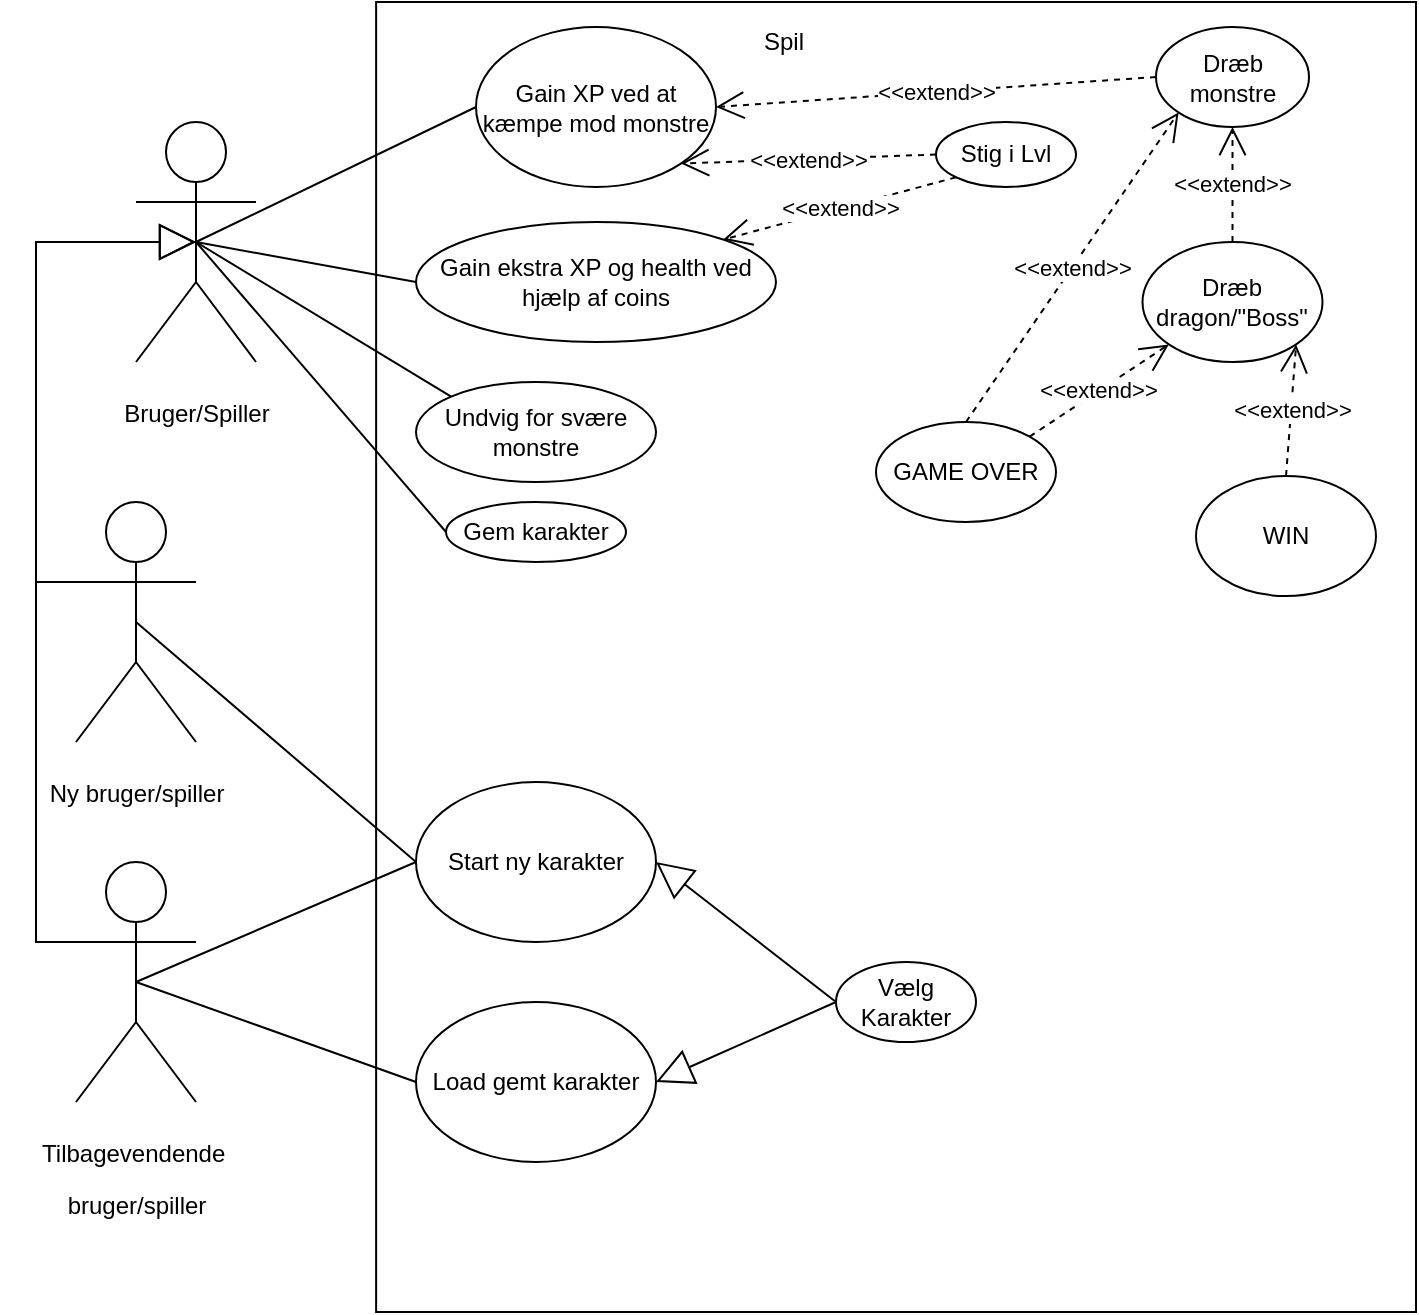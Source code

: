 <mxfile version="26.2.2">
  <diagram name="Page-1" id="glqilBJ5X1bFtykxf7nL">
    <mxGraphModel dx="1092" dy="825" grid="1" gridSize="10" guides="1" tooltips="1" connect="1" arrows="1" fold="1" page="1" pageScale="1" pageWidth="850" pageHeight="1100" math="0" shadow="0">
      <root>
        <mxCell id="0" />
        <mxCell id="1" parent="0" />
        <mxCell id="OuhxvACZPqmv0FVhe3Ip-1" value="" style="rounded=0;whiteSpace=wrap;html=1;" parent="1" vertex="1">
          <mxGeometry x="190.06" y="200" width="519.94" height="655" as="geometry" />
        </mxCell>
        <mxCell id="OuhxvACZPqmv0FVhe3Ip-2" value="&lt;p&gt;Bruger/Spiller&lt;/p&gt;" style="shape=umlActor;verticalLabelPosition=bottom;verticalAlign=top;html=1;outlineConnect=0;" parent="1" vertex="1">
          <mxGeometry x="70" y="260" width="60" height="120" as="geometry" />
        </mxCell>
        <mxCell id="OuhxvACZPqmv0FVhe3Ip-7" value="Spil" style="text;html=1;align=center;verticalAlign=middle;whiteSpace=wrap;rounded=0;" parent="1" vertex="1">
          <mxGeometry x="363.5" y="205" width="60" height="30" as="geometry" />
        </mxCell>
        <mxCell id="OuhxvACZPqmv0FVhe3Ip-11" value="Vælg Karakter" style="ellipse;whiteSpace=wrap;html=1;" parent="1" vertex="1">
          <mxGeometry x="420" y="680" width="70" height="40" as="geometry" />
        </mxCell>
        <mxCell id="OuhxvACZPqmv0FVhe3Ip-12" value="Gain XP ved at kæmpe mod monstre" style="ellipse;whiteSpace=wrap;html=1;" parent="1" vertex="1">
          <mxGeometry x="240" y="212.5" width="120" height="80" as="geometry" />
        </mxCell>
        <mxCell id="OuhxvACZPqmv0FVhe3Ip-13" value="Undvig for svære monstre" style="ellipse;whiteSpace=wrap;html=1;" parent="1" vertex="1">
          <mxGeometry x="210" y="390" width="120" height="50" as="geometry" />
        </mxCell>
        <mxCell id="OuhxvACZPqmv0FVhe3Ip-14" value="Stig i Lvl" style="ellipse;whiteSpace=wrap;html=1;" parent="1" vertex="1">
          <mxGeometry x="470" y="260" width="70" height="32.5" as="geometry" />
        </mxCell>
        <mxCell id="OuhxvACZPqmv0FVhe3Ip-17" value="" style="endArrow=none;html=1;rounded=0;entryX=0;entryY=0.5;entryDx=0;entryDy=0;exitX=0.5;exitY=0.5;exitDx=0;exitDy=0;exitPerimeter=0;" parent="1" source="OuhxvACZPqmv0FVhe3Ip-2" target="OuhxvACZPqmv0FVhe3Ip-12" edge="1">
          <mxGeometry width="50" height="50" relative="1" as="geometry">
            <mxPoint x="100" y="330" as="sourcePoint" />
            <mxPoint x="150" y="280" as="targetPoint" />
          </mxGeometry>
        </mxCell>
        <mxCell id="OuhxvACZPqmv0FVhe3Ip-18" value="" style="endArrow=none;html=1;rounded=0;entryX=0;entryY=0;entryDx=0;entryDy=0;exitX=0.5;exitY=0.5;exitDx=0;exitDy=0;exitPerimeter=0;" parent="1" source="OuhxvACZPqmv0FVhe3Ip-2" target="OuhxvACZPqmv0FVhe3Ip-13" edge="1">
          <mxGeometry width="50" height="50" relative="1" as="geometry">
            <mxPoint x="100" y="330" as="sourcePoint" />
            <mxPoint x="150" y="280" as="targetPoint" />
          </mxGeometry>
        </mxCell>
        <mxCell id="OuhxvACZPqmv0FVhe3Ip-21" value="&lt;p&gt;Ny bruger/s&lt;span style=&quot;background-color: transparent; color: light-dark(rgb(0, 0, 0), rgb(255, 255, 255));&quot;&gt;piller&lt;/span&gt;&lt;/p&gt;" style="shape=umlActor;verticalLabelPosition=bottom;verticalAlign=top;html=1;outlineConnect=0;" parent="1" vertex="1">
          <mxGeometry x="40" y="450" width="60" height="120" as="geometry" />
        </mxCell>
        <mxCell id="OuhxvACZPqmv0FVhe3Ip-22" value="&lt;p&gt;Tilbagevendende&amp;nbsp;&lt;/p&gt;&lt;p&gt;bruger/spiller&lt;/p&gt;" style="shape=umlActor;verticalLabelPosition=bottom;verticalAlign=top;html=1;outlineConnect=0;" parent="1" vertex="1">
          <mxGeometry x="40" y="630" width="60" height="120" as="geometry" />
        </mxCell>
        <mxCell id="OuhxvACZPqmv0FVhe3Ip-27" value="&lt;div&gt;&lt;br&gt;&lt;/div&gt;" style="endArrow=block;endSize=16;endFill=0;html=1;rounded=0;exitX=0;exitY=0.333;exitDx=0;exitDy=0;exitPerimeter=0;" parent="1" edge="1">
          <mxGeometry x="-0.885" y="20" width="160" relative="1" as="geometry">
            <mxPoint x="70" y="670.0" as="sourcePoint" />
            <mxPoint x="100" y="320" as="targetPoint" />
            <Array as="points">
              <mxPoint x="20" y="670" />
              <mxPoint x="20" y="320" />
            </Array>
            <mxPoint x="1" as="offset" />
          </mxGeometry>
        </mxCell>
        <mxCell id="OuhxvACZPqmv0FVhe3Ip-28" value="" style="endArrow=block;endSize=16;endFill=0;html=1;rounded=0;exitX=0;exitY=0.333;exitDx=0;exitDy=0;exitPerimeter=0;entryX=0.5;entryY=0.5;entryDx=0;entryDy=0;entryPerimeter=0;" parent="1" edge="1">
          <mxGeometry x="-0.824" y="20" width="160" relative="1" as="geometry">
            <mxPoint x="70" y="490.0" as="sourcePoint" />
            <mxPoint x="100" y="320.0" as="targetPoint" />
            <Array as="points">
              <mxPoint x="20" y="490" />
              <mxPoint x="20" y="320" />
            </Array>
            <mxPoint x="1" as="offset" />
          </mxGeometry>
        </mxCell>
        <mxCell id="OuhxvACZPqmv0FVhe3Ip-30" value="Start ny karakter" style="ellipse;whiteSpace=wrap;html=1;" parent="1" vertex="1">
          <mxGeometry x="210" y="590" width="120" height="80" as="geometry" />
        </mxCell>
        <mxCell id="OuhxvACZPqmv0FVhe3Ip-31" value="Load gemt karakter" style="ellipse;whiteSpace=wrap;html=1;" parent="1" vertex="1">
          <mxGeometry x="210" y="700" width="120" height="80" as="geometry" />
        </mxCell>
        <mxCell id="OuhxvACZPqmv0FVhe3Ip-33" value="" style="endArrow=none;html=1;rounded=0;exitX=0.5;exitY=0.5;exitDx=0;exitDy=0;exitPerimeter=0;entryX=0;entryY=0.5;entryDx=0;entryDy=0;" parent="1" source="OuhxvACZPqmv0FVhe3Ip-22" target="OuhxvACZPqmv0FVhe3Ip-31" edge="1">
          <mxGeometry width="50" height="50" relative="1" as="geometry">
            <mxPoint x="400" y="530" as="sourcePoint" />
            <mxPoint x="450" y="480" as="targetPoint" />
          </mxGeometry>
        </mxCell>
        <mxCell id="OuhxvACZPqmv0FVhe3Ip-34" value="" style="endArrow=none;html=1;rounded=0;exitX=0.5;exitY=0.5;exitDx=0;exitDy=0;exitPerimeter=0;entryX=0;entryY=0.5;entryDx=0;entryDy=0;" parent="1" source="OuhxvACZPqmv0FVhe3Ip-21" target="OuhxvACZPqmv0FVhe3Ip-30" edge="1">
          <mxGeometry width="50" height="50" relative="1" as="geometry">
            <mxPoint x="40" y="510" as="sourcePoint" />
            <mxPoint x="90" y="460" as="targetPoint" />
          </mxGeometry>
        </mxCell>
        <mxCell id="OuhxvACZPqmv0FVhe3Ip-35" value="" style="endArrow=block;endSize=16;endFill=0;html=1;rounded=0;exitX=0;exitY=0.5;exitDx=0;exitDy=0;entryX=1;entryY=0.5;entryDx=0;entryDy=0;" parent="1" source="OuhxvACZPqmv0FVhe3Ip-11" target="OuhxvACZPqmv0FVhe3Ip-30" edge="1">
          <mxGeometry width="160" relative="1" as="geometry">
            <mxPoint x="350" y="510" as="sourcePoint" />
            <mxPoint x="510" y="510" as="targetPoint" />
          </mxGeometry>
        </mxCell>
        <mxCell id="OuhxvACZPqmv0FVhe3Ip-36" value="" style="endArrow=block;endSize=16;endFill=0;html=1;rounded=0;entryX=1;entryY=0.5;entryDx=0;entryDy=0;exitX=0;exitY=0.5;exitDx=0;exitDy=0;" parent="1" source="OuhxvACZPqmv0FVhe3Ip-11" target="OuhxvACZPqmv0FVhe3Ip-31" edge="1">
          <mxGeometry width="160" relative="1" as="geometry">
            <mxPoint x="350" y="510" as="sourcePoint" />
            <mxPoint x="510" y="510" as="targetPoint" />
          </mxGeometry>
        </mxCell>
        <mxCell id="OuhxvACZPqmv0FVhe3Ip-38" value="" style="endArrow=none;html=1;rounded=0;exitX=0.5;exitY=0.5;exitDx=0;exitDy=0;exitPerimeter=0;entryX=0;entryY=0.5;entryDx=0;entryDy=0;" parent="1" source="OuhxvACZPqmv0FVhe3Ip-22" target="OuhxvACZPqmv0FVhe3Ip-30" edge="1">
          <mxGeometry width="50" height="50" relative="1" as="geometry">
            <mxPoint x="120" y="690" as="sourcePoint" />
            <mxPoint x="170" y="640" as="targetPoint" />
          </mxGeometry>
        </mxCell>
        <mxCell id="OuhxvACZPqmv0FVhe3Ip-39" value="&amp;lt;&amp;lt;extend&amp;gt;&amp;gt;" style="endArrow=open;endSize=12;dashed=1;html=1;rounded=0;exitX=0;exitY=0.5;exitDx=0;exitDy=0;entryX=1;entryY=1;entryDx=0;entryDy=0;" parent="1" source="OuhxvACZPqmv0FVhe3Ip-14" target="OuhxvACZPqmv0FVhe3Ip-12" edge="1">
          <mxGeometry width="160" relative="1" as="geometry">
            <mxPoint x="350" y="510" as="sourcePoint" />
            <mxPoint x="510" y="510" as="targetPoint" />
          </mxGeometry>
        </mxCell>
        <mxCell id="1LKyd2O-wHBgf_5CMZPI-1" value="Gem karakter" style="ellipse;whiteSpace=wrap;html=1;" parent="1" vertex="1">
          <mxGeometry x="225" y="450" width="90" height="30" as="geometry" />
        </mxCell>
        <mxCell id="1LKyd2O-wHBgf_5CMZPI-2" value="" style="endArrow=none;html=1;rounded=0;entryX=0.5;entryY=0.5;entryDx=0;entryDy=0;entryPerimeter=0;exitX=0;exitY=0.5;exitDx=0;exitDy=0;" parent="1" source="1LKyd2O-wHBgf_5CMZPI-1" target="OuhxvACZPqmv0FVhe3Ip-2" edge="1">
          <mxGeometry width="50" height="50" relative="1" as="geometry">
            <mxPoint x="140.06" y="440" as="sourcePoint" />
            <mxPoint x="190.06" y="390" as="targetPoint" />
          </mxGeometry>
        </mxCell>
        <mxCell id="PUlY19xQo6u886x5gXXn-1" value="Gain ekstra XP og health ved hjælp af coins" style="ellipse;whiteSpace=wrap;html=1;" parent="1" vertex="1">
          <mxGeometry x="210" y="310" width="180" height="60" as="geometry" />
        </mxCell>
        <mxCell id="PUlY19xQo6u886x5gXXn-3" value="" style="endArrow=none;html=1;rounded=0;entryX=0;entryY=0.5;entryDx=0;entryDy=0;" parent="1" target="PUlY19xQo6u886x5gXXn-1" edge="1">
          <mxGeometry width="50" height="50" relative="1" as="geometry">
            <mxPoint x="100" y="320" as="sourcePoint" />
            <mxPoint x="450" y="400" as="targetPoint" />
          </mxGeometry>
        </mxCell>
        <mxCell id="ScA_g0iahR52ZkwVIx0Q-1" value="Dræb monstre" style="ellipse;whiteSpace=wrap;html=1;" vertex="1" parent="1">
          <mxGeometry x="580" y="212.5" width="76.5" height="50" as="geometry" />
        </mxCell>
        <mxCell id="ScA_g0iahR52ZkwVIx0Q-2" value="&amp;lt;&amp;lt;extend&amp;gt;&amp;gt;" style="endArrow=open;endSize=12;dashed=1;html=1;rounded=0;exitX=0;exitY=0.5;exitDx=0;exitDy=0;entryX=1;entryY=0.5;entryDx=0;entryDy=0;" edge="1" parent="1" source="ScA_g0iahR52ZkwVIx0Q-1" target="OuhxvACZPqmv0FVhe3Ip-12">
          <mxGeometry width="160" relative="1" as="geometry">
            <mxPoint x="353.5" y="545" as="sourcePoint" />
            <mxPoint x="360" y="260" as="targetPoint" />
          </mxGeometry>
        </mxCell>
        <mxCell id="ScA_g0iahR52ZkwVIx0Q-3" value="Dræb dragon/&quot;Boss&quot;" style="ellipse;whiteSpace=wrap;html=1;" vertex="1" parent="1">
          <mxGeometry x="573.25" y="320" width="90" height="60" as="geometry" />
        </mxCell>
        <mxCell id="ScA_g0iahR52ZkwVIx0Q-4" value="&amp;lt;&amp;lt;extend&amp;gt;&amp;gt;" style="endArrow=open;endSize=12;dashed=1;html=1;rounded=0;exitX=0.5;exitY=0;exitDx=0;exitDy=0;entryX=0.5;entryY=1;entryDx=0;entryDy=0;" edge="1" parent="1" source="ScA_g0iahR52ZkwVIx0Q-3" target="ScA_g0iahR52ZkwVIx0Q-1">
          <mxGeometry width="160" relative="1" as="geometry">
            <mxPoint x="380" y="655" as="sourcePoint" />
            <mxPoint x="390" y="398" as="targetPoint" />
          </mxGeometry>
        </mxCell>
        <mxCell id="ScA_g0iahR52ZkwVIx0Q-7" value="&amp;lt;&amp;lt;extend&amp;gt;&amp;gt;" style="endArrow=open;endSize=12;dashed=1;html=1;rounded=0;exitX=0;exitY=1;exitDx=0;exitDy=0;entryX=1;entryY=0;entryDx=0;entryDy=0;" edge="1" parent="1" source="OuhxvACZPqmv0FVhe3Ip-14" target="PUlY19xQo6u886x5gXXn-1">
          <mxGeometry width="160" relative="1" as="geometry">
            <mxPoint x="430" y="313" as="sourcePoint" />
            <mxPoint x="400" y="340" as="targetPoint" />
          </mxGeometry>
        </mxCell>
        <mxCell id="ScA_g0iahR52ZkwVIx0Q-8" value="WIN" style="ellipse;whiteSpace=wrap;html=1;" vertex="1" parent="1">
          <mxGeometry x="600" y="437" width="90" height="60" as="geometry" />
        </mxCell>
        <mxCell id="ScA_g0iahR52ZkwVIx0Q-9" value="&amp;lt;&amp;lt;extend&amp;gt;&amp;gt;" style="endArrow=open;endSize=12;dashed=1;html=1;rounded=0;exitX=0.5;exitY=0;exitDx=0;exitDy=0;entryX=1;entryY=1;entryDx=0;entryDy=0;" edge="1" parent="1" source="ScA_g0iahR52ZkwVIx0Q-8" target="ScA_g0iahR52ZkwVIx0Q-3">
          <mxGeometry width="160" relative="1" as="geometry">
            <mxPoint x="406.75" y="772" as="sourcePoint" />
            <mxPoint x="644.75" y="380" as="targetPoint" />
          </mxGeometry>
        </mxCell>
        <mxCell id="ScA_g0iahR52ZkwVIx0Q-10" value="GAME OVER" style="ellipse;whiteSpace=wrap;html=1;" vertex="1" parent="1">
          <mxGeometry x="440" y="410" width="90" height="50" as="geometry" />
        </mxCell>
        <mxCell id="ScA_g0iahR52ZkwVIx0Q-11" value="&amp;lt;&amp;lt;extend&amp;gt;&amp;gt;" style="endArrow=open;endSize=12;dashed=1;html=1;rounded=0;exitX=1;exitY=0;exitDx=0;exitDy=0;entryX=0;entryY=1;entryDx=0;entryDy=0;" edge="1" parent="1" source="ScA_g0iahR52ZkwVIx0Q-10" target="ScA_g0iahR52ZkwVIx0Q-3">
          <mxGeometry width="160" relative="1" as="geometry">
            <mxPoint x="306.75" y="772" as="sourcePoint" />
            <mxPoint x="544.75" y="380" as="targetPoint" />
          </mxGeometry>
        </mxCell>
        <mxCell id="ScA_g0iahR52ZkwVIx0Q-12" value="&amp;lt;&amp;lt;extend&amp;gt;&amp;gt;" style="endArrow=open;endSize=12;dashed=1;html=1;rounded=0;exitX=0.5;exitY=0;exitDx=0;exitDy=0;entryX=0;entryY=1;entryDx=0;entryDy=0;" edge="1" parent="1" source="ScA_g0iahR52ZkwVIx0Q-10" target="ScA_g0iahR52ZkwVIx0Q-1">
          <mxGeometry width="160" relative="1" as="geometry">
            <mxPoint x="480" y="390" as="sourcePoint" />
            <mxPoint x="549" y="344" as="targetPoint" />
          </mxGeometry>
        </mxCell>
      </root>
    </mxGraphModel>
  </diagram>
</mxfile>
